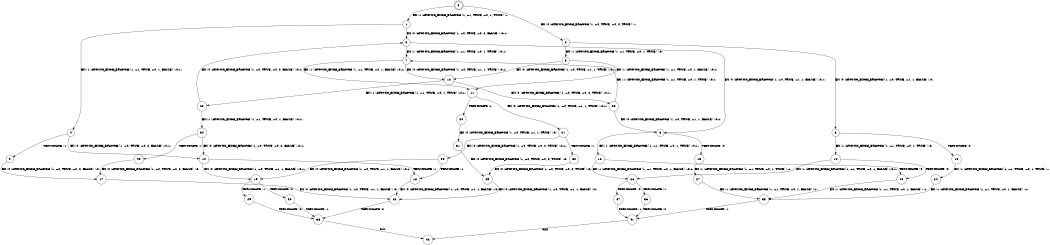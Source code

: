 digraph BCG {
size = "7, 10.5";
center = TRUE;
node [shape = circle];
0 [peripheries = 2];
0 -> 1 [label = "EX !1 !ATOMIC_EXCH_BRANCH (1, +1, TRUE, +0, 1, TRUE) !::"];
0 -> 2 [label = "EX !0 !ATOMIC_EXCH_BRANCH (1, +0, TRUE, +0, 2, TRUE) !::"];
1 -> 3 [label = "EX !0 !ATOMIC_EXCH_BRANCH (1, +0, TRUE, +0, 2, FALSE) !:0:1:"];
1 -> 4 [label = "EX !1 !ATOMIC_EXCH_BRANCH (1, +1, TRUE, +0, 1, FALSE) !:0:1:"];
2 -> 5 [label = "EX !1 !ATOMIC_EXCH_BRANCH (1, +1, TRUE, +0, 1, TRUE) !:0:"];
2 -> 6 [label = "EX !0 !ATOMIC_EXCH_BRANCH (1, +0, TRUE, +1, 1, FALSE) !:0:"];
3 -> 7 [label = "EX !1 !ATOMIC_EXCH_BRANCH (1, +1, TRUE, +0, 1, TRUE) !:0:1:"];
3 -> 8 [label = "EX !0 !ATOMIC_EXCH_BRANCH (1, +0, TRUE, +1, 1, FALSE) !:0:1:"];
4 -> 9 [label = "TERMINATE !1"];
4 -> 10 [label = "EX !0 !ATOMIC_EXCH_BRANCH (1, +0, TRUE, +0, 2, FALSE) !:0:1:"];
5 -> 11 [label = "EX !1 !ATOMIC_EXCH_BRANCH (1, +1, TRUE, +0, 1, FALSE) !:0:1:"];
5 -> 12 [label = "EX !0 !ATOMIC_EXCH_BRANCH (1, +0, TRUE, +1, 1, TRUE) !:0:1:"];
6 -> 13 [label = "TERMINATE !0"];
6 -> 14 [label = "EX !1 !ATOMIC_EXCH_BRANCH (1, +1, TRUE, +0, 1, TRUE) !:0:"];
7 -> 11 [label = "EX !1 !ATOMIC_EXCH_BRANCH (1, +1, TRUE, +0, 1, FALSE) !:0:1:"];
7 -> 12 [label = "EX !0 !ATOMIC_EXCH_BRANCH (1, +0, TRUE, +1, 1, TRUE) !:0:1:"];
8 -> 15 [label = "TERMINATE !0"];
8 -> 16 [label = "EX !1 !ATOMIC_EXCH_BRANCH (1, +1, TRUE, +0, 1, TRUE) !:0:1:"];
9 -> 17 [label = "EX !0 !ATOMIC_EXCH_BRANCH (1, +0, TRUE, +0, 2, FALSE) !:0:"];
10 -> 18 [label = "TERMINATE !1"];
10 -> 19 [label = "EX !0 !ATOMIC_EXCH_BRANCH (1, +0, TRUE, +1, 1, FALSE) !:0:1:"];
11 -> 20 [label = "TERMINATE !1"];
11 -> 21 [label = "EX !0 !ATOMIC_EXCH_BRANCH (1, +0, TRUE, +1, 1, TRUE) !:0:1:"];
12 -> 22 [label = "EX !1 !ATOMIC_EXCH_BRANCH (1, +1, TRUE, +0, 1, TRUE) !:0:1:"];
12 -> 23 [label = "EX !0 !ATOMIC_EXCH_BRANCH (1, +0, TRUE, +0, 2, TRUE) !:0:1:"];
13 -> 24 [label = "EX !1 !ATOMIC_EXCH_BRANCH (1, +1, TRUE, +0, 1, TRUE) !::"];
14 -> 25 [label = "TERMINATE !0"];
14 -> 26 [label = "EX !1 !ATOMIC_EXCH_BRANCH (1, +1, TRUE, +0, 1, FALSE) !:0:1:"];
15 -> 27 [label = "EX !1 !ATOMIC_EXCH_BRANCH (1, +1, TRUE, +0, 1, TRUE) !:1:"];
16 -> 25 [label = "TERMINATE !0"];
16 -> 26 [label = "EX !1 !ATOMIC_EXCH_BRANCH (1, +1, TRUE, +0, 1, FALSE) !:0:1:"];
17 -> 28 [label = "EX !0 !ATOMIC_EXCH_BRANCH (1, +0, TRUE, +1, 1, FALSE) !:0:"];
18 -> 28 [label = "EX !0 !ATOMIC_EXCH_BRANCH (1, +0, TRUE, +1, 1, FALSE) !:0:"];
19 -> 29 [label = "TERMINATE !1"];
19 -> 30 [label = "TERMINATE !0"];
20 -> 31 [label = "EX !0 !ATOMIC_EXCH_BRANCH (1, +0, TRUE, +1, 1, TRUE) !:0:"];
21 -> 32 [label = "TERMINATE !1"];
21 -> 33 [label = "EX !0 !ATOMIC_EXCH_BRANCH (1, +0, TRUE, +0, 2, TRUE) !:0:1:"];
22 -> 34 [label = "EX !1 !ATOMIC_EXCH_BRANCH (1, +1, TRUE, +0, 1, FALSE) !:0:1:"];
22 -> 3 [label = "EX !0 !ATOMIC_EXCH_BRANCH (1, +0, TRUE, +0, 2, FALSE) !:0:1:"];
23 -> 7 [label = "EX !1 !ATOMIC_EXCH_BRANCH (1, +1, TRUE, +0, 1, TRUE) !:0:1:"];
23 -> 8 [label = "EX !0 !ATOMIC_EXCH_BRANCH (1, +0, TRUE, +1, 1, FALSE) !:0:1:"];
24 -> 35 [label = "EX !1 !ATOMIC_EXCH_BRANCH (1, +1, TRUE, +0, 1, FALSE) !:1:"];
25 -> 35 [label = "EX !1 !ATOMIC_EXCH_BRANCH (1, +1, TRUE, +0, 1, FALSE) !:1:"];
26 -> 36 [label = "TERMINATE !1"];
26 -> 37 [label = "TERMINATE !0"];
27 -> 35 [label = "EX !1 !ATOMIC_EXCH_BRANCH (1, +1, TRUE, +0, 1, FALSE) !:1:"];
28 -> 38 [label = "TERMINATE !0"];
29 -> 38 [label = "TERMINATE !0"];
30 -> 38 [label = "TERMINATE !1"];
31 -> 39 [label = "EX !0 !ATOMIC_EXCH_BRANCH (1, +0, TRUE, +0, 2, TRUE) !:0:"];
32 -> 39 [label = "EX !0 !ATOMIC_EXCH_BRANCH (1, +0, TRUE, +0, 2, TRUE) !:0:"];
33 -> 18 [label = "TERMINATE !1"];
33 -> 19 [label = "EX !0 !ATOMIC_EXCH_BRANCH (1, +0, TRUE, +1, 1, FALSE) !:0:1:"];
34 -> 40 [label = "TERMINATE !1"];
34 -> 10 [label = "EX !0 !ATOMIC_EXCH_BRANCH (1, +0, TRUE, +0, 2, FALSE) !:0:1:"];
35 -> 41 [label = "TERMINATE !1"];
36 -> 41 [label = "TERMINATE !0"];
37 -> 41 [label = "TERMINATE !1"];
38 -> 42 [label = "exit"];
39 -> 28 [label = "EX !0 !ATOMIC_EXCH_BRANCH (1, +0, TRUE, +1, 1, FALSE) !:0:"];
40 -> 17 [label = "EX !0 !ATOMIC_EXCH_BRANCH (1, +0, TRUE, +0, 2, FALSE) !:0:"];
41 -> 42 [label = "exit"];
}

